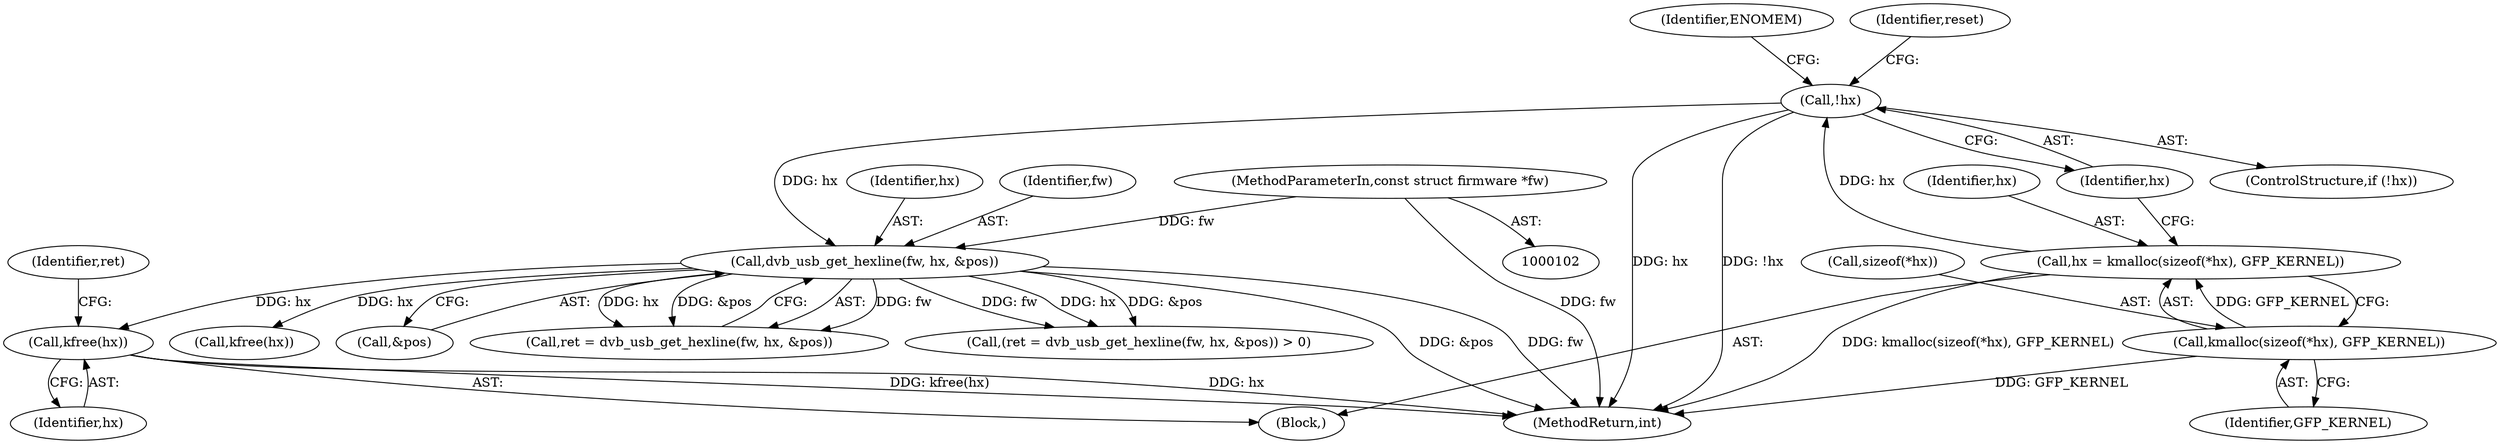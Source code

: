 digraph "1_linux_67b0503db9c29b04eadfeede6bebbfe5ddad94ef@API" {
"1000248" [label="(Call,kfree(hx))"];
"1000151" [label="(Call,dvb_usb_get_hexline(fw, hx, &pos))"];
"1000104" [label="(MethodParameterIn,const struct firmware *fw)"];
"1000122" [label="(Call,!hx)"];
"1000114" [label="(Call,hx = kmalloc(sizeof(*hx), GFP_KERNEL))"];
"1000116" [label="(Call,kmalloc(sizeof(*hx), GFP_KERNEL))"];
"1000120" [label="(Identifier,GFP_KERNEL)"];
"1000252" [label="(MethodReturn,int)"];
"1000149" [label="(Call,ret = dvb_usb_get_hexline(fw, hx, &pos))"];
"1000121" [label="(ControlStructure,if (!hx))"];
"1000151" [label="(Call,dvb_usb_get_hexline(fw, hx, &pos))"];
"1000126" [label="(Identifier,ENOMEM)"];
"1000153" [label="(Identifier,hx)"];
"1000122" [label="(Call,!hx)"];
"1000152" [label="(Identifier,fw)"];
"1000114" [label="(Call,hx = kmalloc(sizeof(*hx), GFP_KERNEL))"];
"1000115" [label="(Identifier,hx)"];
"1000249" [label="(Identifier,hx)"];
"1000104" [label="(MethodParameterIn,const struct firmware *fw)"];
"1000148" [label="(Call,(ret = dvb_usb_get_hexline(fw, hx, &pos)) > 0)"];
"1000106" [label="(Block,)"];
"1000128" [label="(Identifier,reset)"];
"1000116" [label="(Call,kmalloc(sizeof(*hx), GFP_KERNEL))"];
"1000123" [label="(Identifier,hx)"];
"1000209" [label="(Call,kfree(hx))"];
"1000154" [label="(Call,&pos)"];
"1000251" [label="(Identifier,ret)"];
"1000117" [label="(Call,sizeof(*hx))"];
"1000248" [label="(Call,kfree(hx))"];
"1000248" -> "1000106"  [label="AST: "];
"1000248" -> "1000249"  [label="CFG: "];
"1000249" -> "1000248"  [label="AST: "];
"1000251" -> "1000248"  [label="CFG: "];
"1000248" -> "1000252"  [label="DDG: kfree(hx)"];
"1000248" -> "1000252"  [label="DDG: hx"];
"1000151" -> "1000248"  [label="DDG: hx"];
"1000151" -> "1000149"  [label="AST: "];
"1000151" -> "1000154"  [label="CFG: "];
"1000152" -> "1000151"  [label="AST: "];
"1000153" -> "1000151"  [label="AST: "];
"1000154" -> "1000151"  [label="AST: "];
"1000149" -> "1000151"  [label="CFG: "];
"1000151" -> "1000252"  [label="DDG: &pos"];
"1000151" -> "1000252"  [label="DDG: fw"];
"1000151" -> "1000148"  [label="DDG: fw"];
"1000151" -> "1000148"  [label="DDG: hx"];
"1000151" -> "1000148"  [label="DDG: &pos"];
"1000151" -> "1000149"  [label="DDG: fw"];
"1000151" -> "1000149"  [label="DDG: hx"];
"1000151" -> "1000149"  [label="DDG: &pos"];
"1000104" -> "1000151"  [label="DDG: fw"];
"1000122" -> "1000151"  [label="DDG: hx"];
"1000151" -> "1000209"  [label="DDG: hx"];
"1000104" -> "1000102"  [label="AST: "];
"1000104" -> "1000252"  [label="DDG: fw"];
"1000122" -> "1000121"  [label="AST: "];
"1000122" -> "1000123"  [label="CFG: "];
"1000123" -> "1000122"  [label="AST: "];
"1000126" -> "1000122"  [label="CFG: "];
"1000128" -> "1000122"  [label="CFG: "];
"1000122" -> "1000252"  [label="DDG: hx"];
"1000122" -> "1000252"  [label="DDG: !hx"];
"1000114" -> "1000122"  [label="DDG: hx"];
"1000114" -> "1000106"  [label="AST: "];
"1000114" -> "1000116"  [label="CFG: "];
"1000115" -> "1000114"  [label="AST: "];
"1000116" -> "1000114"  [label="AST: "];
"1000123" -> "1000114"  [label="CFG: "];
"1000114" -> "1000252"  [label="DDG: kmalloc(sizeof(*hx), GFP_KERNEL)"];
"1000116" -> "1000114"  [label="DDG: GFP_KERNEL"];
"1000116" -> "1000120"  [label="CFG: "];
"1000117" -> "1000116"  [label="AST: "];
"1000120" -> "1000116"  [label="AST: "];
"1000116" -> "1000252"  [label="DDG: GFP_KERNEL"];
}
